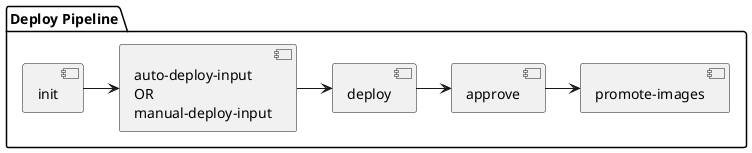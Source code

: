 @startuml

package "Deploy Pipeline" as 3 {
[init] as i2
[auto-deploy-input \nOR\nmanual-deploy-input] as deployInput
i2->deployInput
deployInput->[deploy]
[deploy]->[approve]
[approve]->[promote-images]
}
@enduml